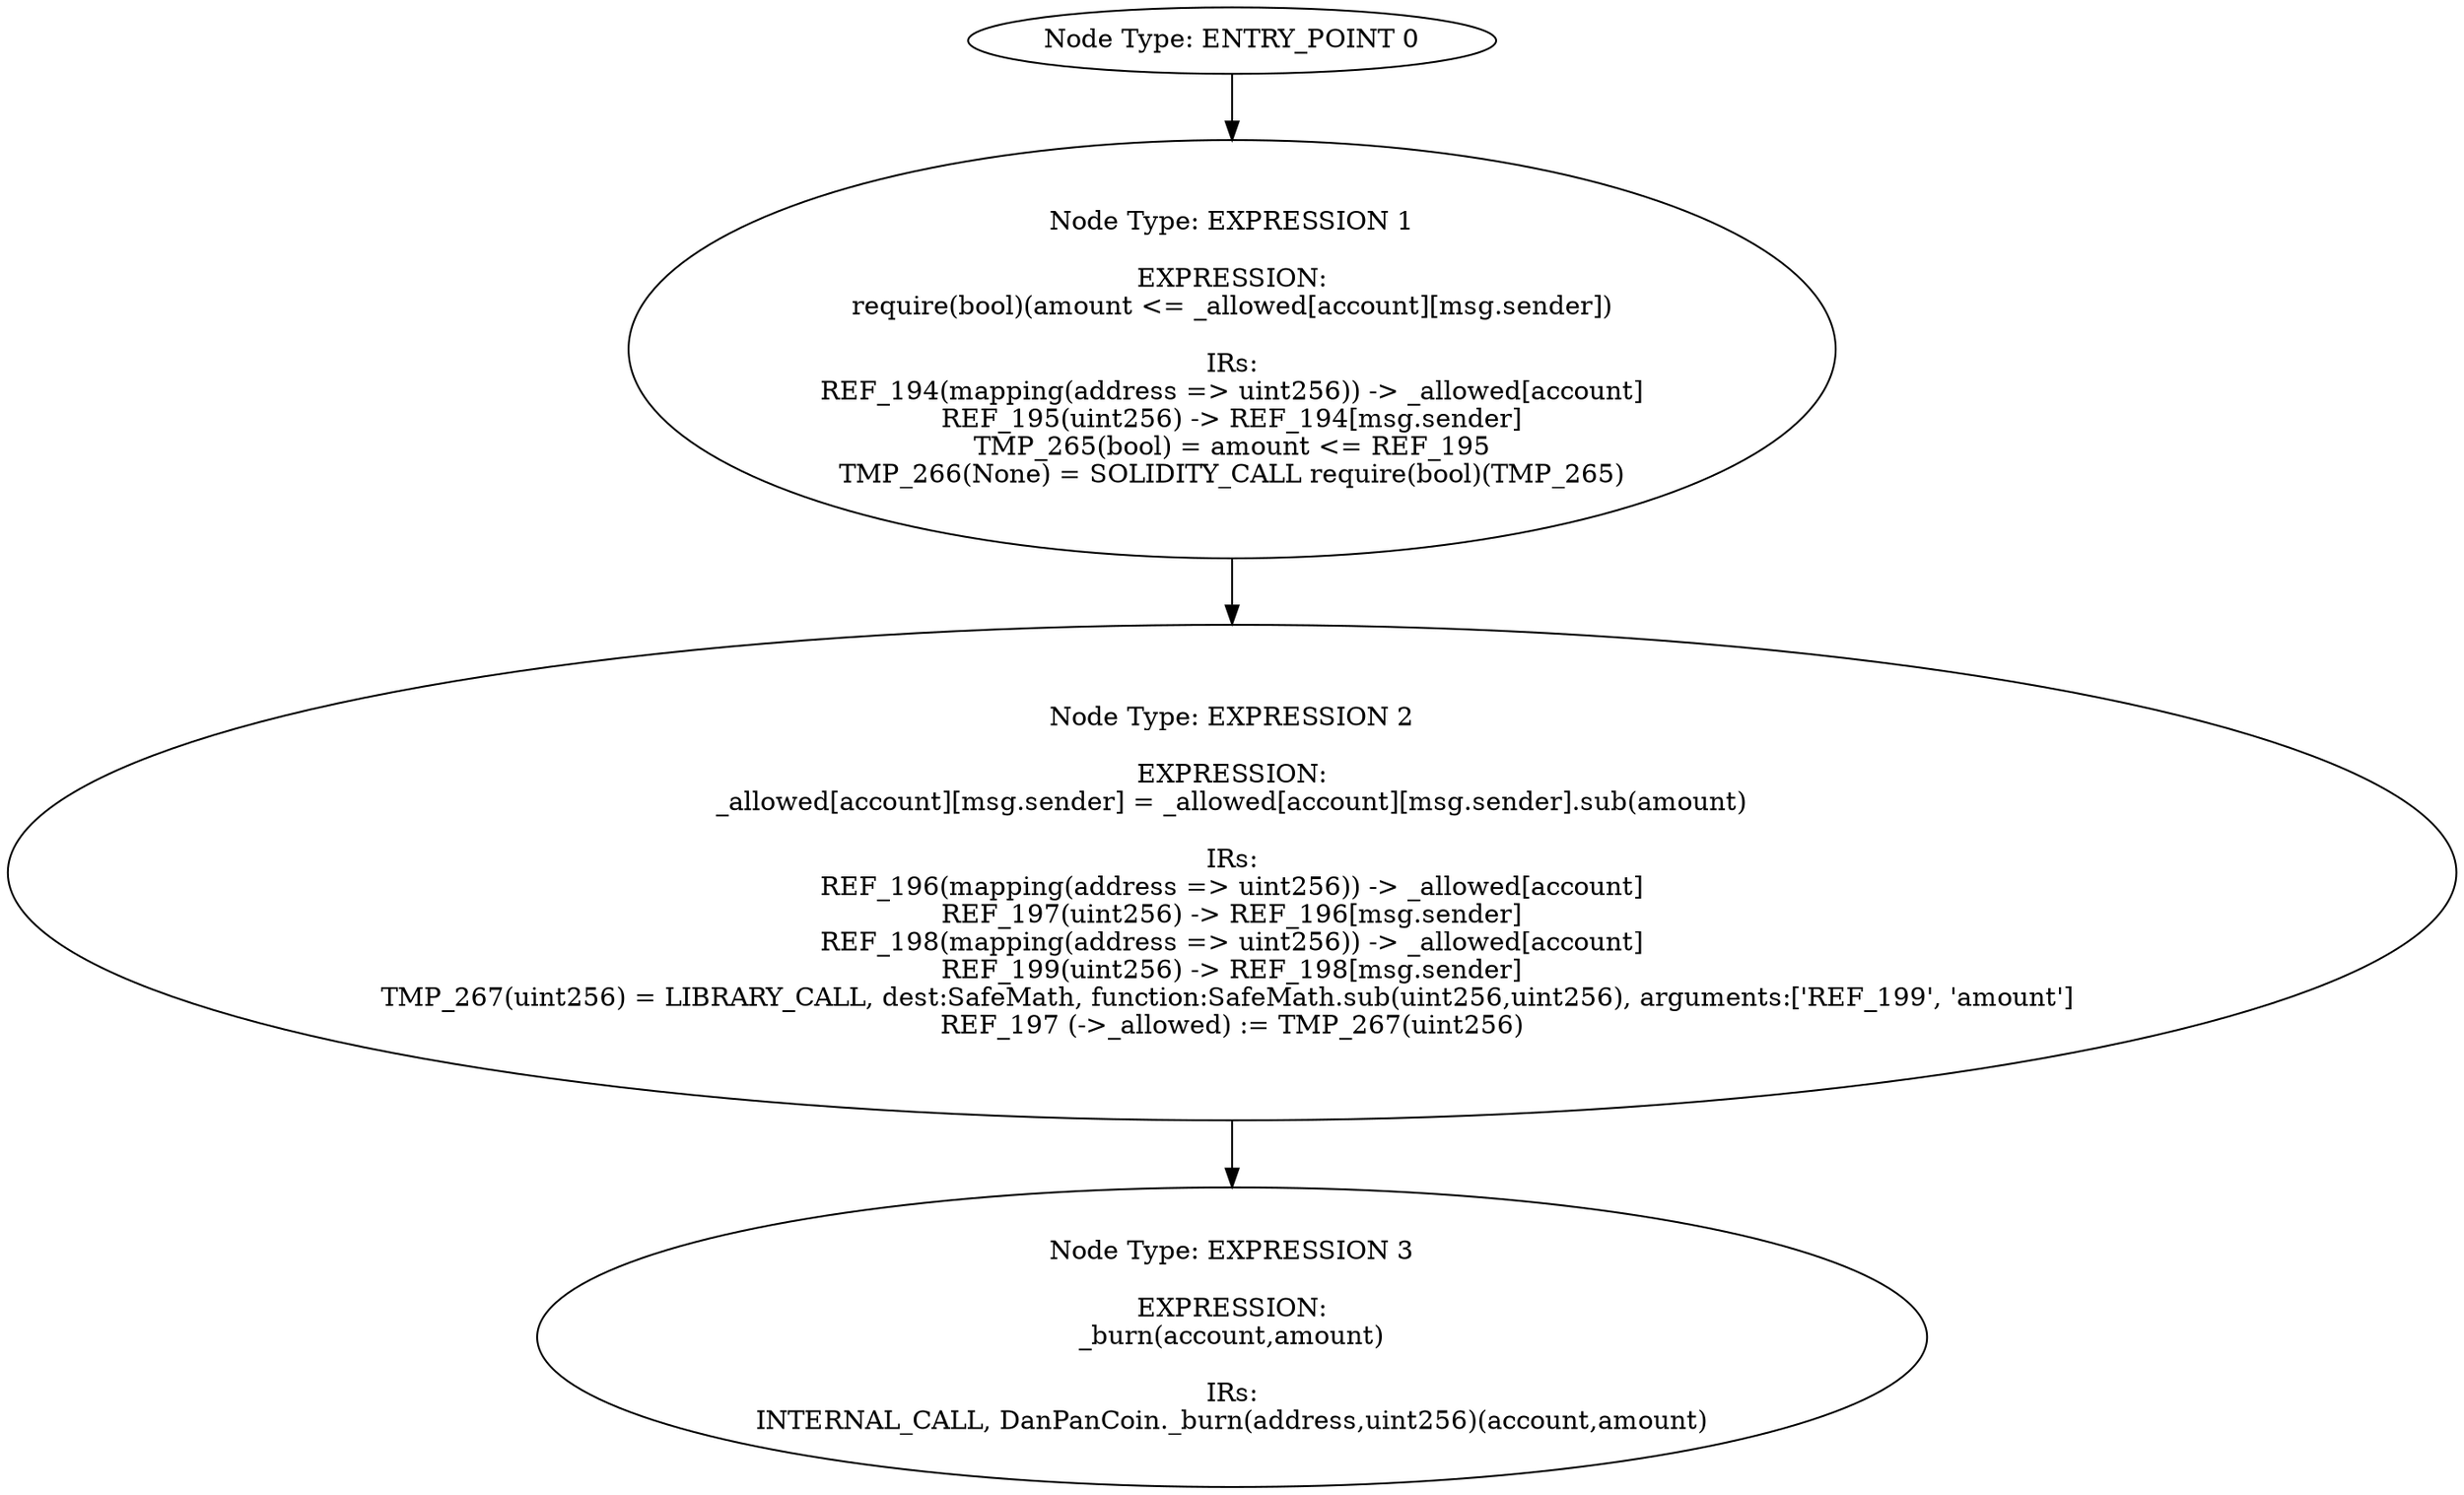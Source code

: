 digraph{
0[label="Node Type: ENTRY_POINT 0
"];
0->1;
1[label="Node Type: EXPRESSION 1

EXPRESSION:
require(bool)(amount <= _allowed[account][msg.sender])

IRs:
REF_194(mapping(address => uint256)) -> _allowed[account]
REF_195(uint256) -> REF_194[msg.sender]
TMP_265(bool) = amount <= REF_195
TMP_266(None) = SOLIDITY_CALL require(bool)(TMP_265)"];
1->2;
2[label="Node Type: EXPRESSION 2

EXPRESSION:
_allowed[account][msg.sender] = _allowed[account][msg.sender].sub(amount)

IRs:
REF_196(mapping(address => uint256)) -> _allowed[account]
REF_197(uint256) -> REF_196[msg.sender]
REF_198(mapping(address => uint256)) -> _allowed[account]
REF_199(uint256) -> REF_198[msg.sender]
TMP_267(uint256) = LIBRARY_CALL, dest:SafeMath, function:SafeMath.sub(uint256,uint256), arguments:['REF_199', 'amount'] 
REF_197 (->_allowed) := TMP_267(uint256)"];
2->3;
3[label="Node Type: EXPRESSION 3

EXPRESSION:
_burn(account,amount)

IRs:
INTERNAL_CALL, DanPanCoin._burn(address,uint256)(account,amount)"];
}
